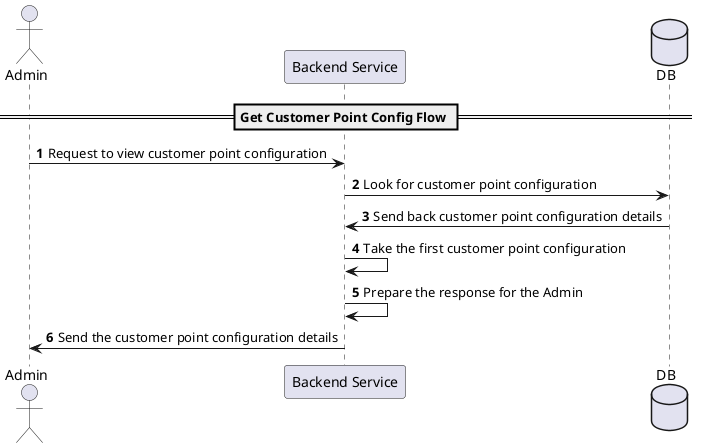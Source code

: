 @startuml
autonumber

actor Admin as "Admin"
participant Backend as "Backend Service"
database DB as "DB"

== Get Customer Point Config Flow ==
Admin -> Backend: Request to view customer point configuration
Backend -> DB: Look for customer point configuration
DB -> Backend: Send back customer point configuration details

Backend -> Backend: Take the first customer point configuration
Backend -> Backend: Prepare the response for the Admin
Backend -> Admin: Send the customer point configuration details

@enduml
